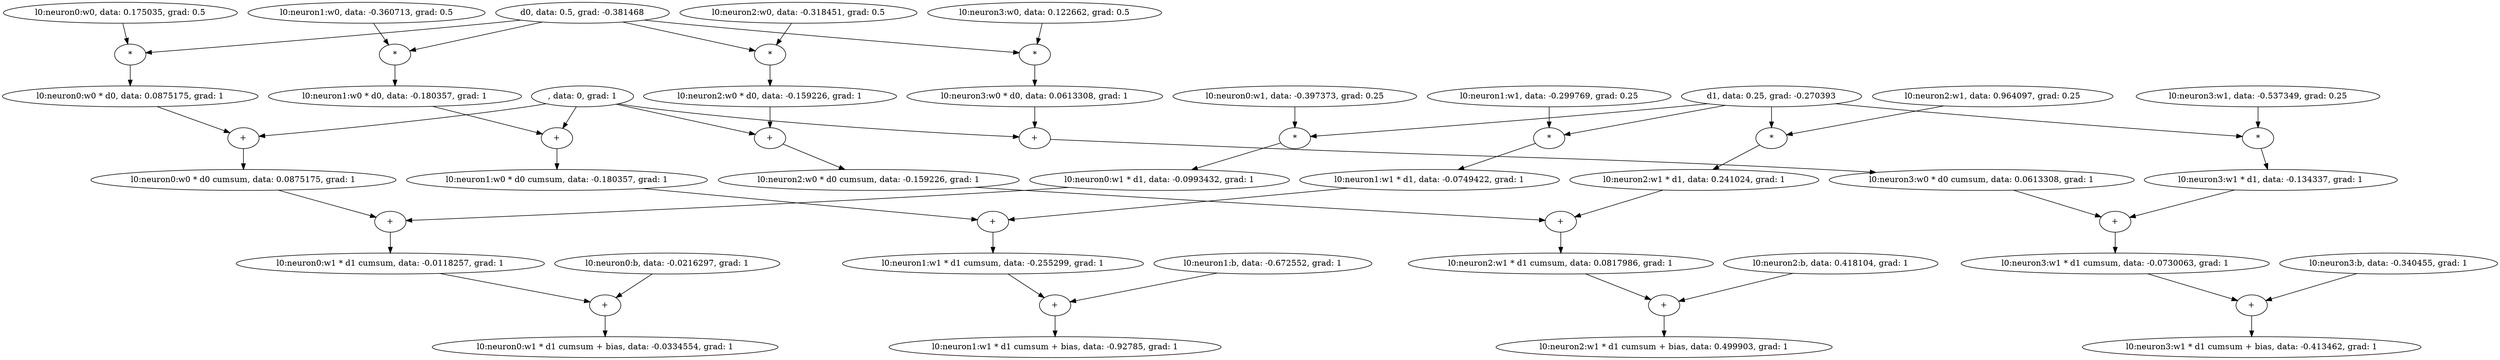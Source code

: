 digraph DAG {
    ", data: 0, grad: 1";
    "l0:neuron0:w0, data: 0.175035, grad: 0.5";
    "d0, data: 0.5, grad: -0.381468";
    "l0:neuron0:w0 * d0, data: 0.0875175, grad: 1";
    "l0:neuron0:w0 * d0:*" [label="*"];
    "l0:neuron0:w0 * d0 cumsum, data: 0.0875175, grad: 1";
    "l0:neuron0:w0 * d0 cumsum:+" [label="+"];
    "l0:neuron0:w1, data: -0.397373, grad: 0.25";
    "d1, data: 0.25, grad: -0.270393";
    "l0:neuron0:w1 * d1, data: -0.0993432, grad: 1";
    "l0:neuron0:w1 * d1:*" [label="*"];
    "l0:neuron0:w1 * d1 cumsum, data: -0.0118257, grad: 1";
    "l0:neuron0:w1 * d1 cumsum:+" [label="+"];
    "l0:neuron0:b, data: -0.0216297, grad: 1";
    "l0:neuron0:w1 * d1 cumsum + bias, data: -0.0334554, grad: 1";
    "l0:neuron0:w1 * d1 cumsum + bias:+" [label="+"];
    ", data: 0, grad: 1";
    "l0:neuron1:w0, data: -0.360713, grad: 0.5";
    "d0, data: 0.5, grad: -0.381468";
    "l0:neuron1:w0 * d0, data: -0.180357, grad: 1";
    "l0:neuron1:w0 * d0:*" [label="*"];
    "l0:neuron1:w0 * d0 cumsum, data: -0.180357, grad: 1";
    "l0:neuron1:w0 * d0 cumsum:+" [label="+"];
    "l0:neuron1:w1, data: -0.299769, grad: 0.25";
    "d1, data: 0.25, grad: -0.270393";
    "l0:neuron1:w1 * d1, data: -0.0749422, grad: 1";
    "l0:neuron1:w1 * d1:*" [label="*"];
    "l0:neuron1:w1 * d1 cumsum, data: -0.255299, grad: 1";
    "l0:neuron1:w1 * d1 cumsum:+" [label="+"];
    "l0:neuron1:b, data: -0.672552, grad: 1";
    "l0:neuron1:w1 * d1 cumsum + bias, data: -0.92785, grad: 1";
    "l0:neuron1:w1 * d1 cumsum + bias:+" [label="+"];
    ", data: 0, grad: 1";
    "l0:neuron2:w0, data: -0.318451, grad: 0.5";
    "d0, data: 0.5, grad: -0.381468";
    "l0:neuron2:w0 * d0, data: -0.159226, grad: 1";
    "l0:neuron2:w0 * d0:*" [label="*"];
    "l0:neuron2:w0 * d0 cumsum, data: -0.159226, grad: 1";
    "l0:neuron2:w0 * d0 cumsum:+" [label="+"];
    "l0:neuron2:w1, data: 0.964097, grad: 0.25";
    "d1, data: 0.25, grad: -0.270393";
    "l0:neuron2:w1 * d1, data: 0.241024, grad: 1";
    "l0:neuron2:w1 * d1:*" [label="*"];
    "l0:neuron2:w1 * d1 cumsum, data: 0.0817986, grad: 1";
    "l0:neuron2:w1 * d1 cumsum:+" [label="+"];
    "l0:neuron2:b, data: 0.418104, grad: 1";
    "l0:neuron2:w1 * d1 cumsum + bias, data: 0.499903, grad: 1";
    "l0:neuron2:w1 * d1 cumsum + bias:+" [label="+"];
    ", data: 0, grad: 1";
    "l0:neuron3:w0, data: 0.122662, grad: 0.5";
    "d0, data: 0.5, grad: -0.381468";
    "l0:neuron3:w0 * d0, data: 0.0613308, grad: 1";
    "l0:neuron3:w0 * d0:*" [label="*"];
    "l0:neuron3:w0 * d0 cumsum, data: 0.0613308, grad: 1";
    "l0:neuron3:w0 * d0 cumsum:+" [label="+"];
    "l0:neuron3:w1, data: -0.537349, grad: 0.25";
    "d1, data: 0.25, grad: -0.270393";
    "l0:neuron3:w1 * d1, data: -0.134337, grad: 1";
    "l0:neuron3:w1 * d1:*" [label="*"];
    "l0:neuron3:w1 * d1 cumsum, data: -0.0730063, grad: 1";
    "l0:neuron3:w1 * d1 cumsum:+" [label="+"];
    "l0:neuron3:b, data: -0.340455, grad: 1";
    "l0:neuron3:w1 * d1 cumsum + bias, data: -0.413462, grad: 1";
    "l0:neuron3:w1 * d1 cumsum + bias:+" [label="+"];

    ", data: 0, grad: 1" -> "l0:neuron0:w0 * d0 cumsum:+";
    "l0:neuron0:w0, data: 0.175035, grad: 0.5" -> "l0:neuron0:w0 * d0:*";
    "d0, data: 0.5, grad: -0.381468" -> "l0:neuron0:w0 * d0:*";
    "l0:neuron0:w0 * d0:*" -> "l0:neuron0:w0 * d0, data: 0.0875175, grad: 1";
    "l0:neuron0:w0 * d0, data: 0.0875175, grad: 1" -> "l0:neuron0:w0 * d0 cumsum:+";
    "l0:neuron0:w0 * d0 cumsum:+" -> "l0:neuron0:w0 * d0 cumsum, data: 0.0875175, grad: 1";
    "l0:neuron0:w0 * d0 cumsum, data: 0.0875175, grad: 1" -> "l0:neuron0:w1 * d1 cumsum:+";
    "l0:neuron0:w1, data: -0.397373, grad: 0.25" -> "l0:neuron0:w1 * d1:*";
    "d1, data: 0.25, grad: -0.270393" -> "l0:neuron0:w1 * d1:*";
    "l0:neuron0:w1 * d1:*" -> "l0:neuron0:w1 * d1, data: -0.0993432, grad: 1";
    "l0:neuron0:w1 * d1, data: -0.0993432, grad: 1" -> "l0:neuron0:w1 * d1 cumsum:+";
    "l0:neuron0:w1 * d1 cumsum:+" -> "l0:neuron0:w1 * d1 cumsum, data: -0.0118257, grad: 1";
    "l0:neuron0:w1 * d1 cumsum, data: -0.0118257, grad: 1" -> "l0:neuron0:w1 * d1 cumsum + bias:+";
    "l0:neuron0:b, data: -0.0216297, grad: 1" -> "l0:neuron0:w1 * d1 cumsum + bias:+";
    "l0:neuron0:w1 * d1 cumsum + bias:+" -> "l0:neuron0:w1 * d1 cumsum + bias, data: -0.0334554, grad: 1";
    ", data: 0, grad: 1" -> "l0:neuron1:w0 * d0 cumsum:+";
    "l0:neuron1:w0, data: -0.360713, grad: 0.5" -> "l0:neuron1:w0 * d0:*";
    "d0, data: 0.5, grad: -0.381468" -> "l0:neuron1:w0 * d0:*";
    "l0:neuron1:w0 * d0:*" -> "l0:neuron1:w0 * d0, data: -0.180357, grad: 1";
    "l0:neuron1:w0 * d0, data: -0.180357, grad: 1" -> "l0:neuron1:w0 * d0 cumsum:+";
    "l0:neuron1:w0 * d0 cumsum:+" -> "l0:neuron1:w0 * d0 cumsum, data: -0.180357, grad: 1";
    "l0:neuron1:w0 * d0 cumsum, data: -0.180357, grad: 1" -> "l0:neuron1:w1 * d1 cumsum:+";
    "l0:neuron1:w1, data: -0.299769, grad: 0.25" -> "l0:neuron1:w1 * d1:*";
    "d1, data: 0.25, grad: -0.270393" -> "l0:neuron1:w1 * d1:*";
    "l0:neuron1:w1 * d1:*" -> "l0:neuron1:w1 * d1, data: -0.0749422, grad: 1";
    "l0:neuron1:w1 * d1, data: -0.0749422, grad: 1" -> "l0:neuron1:w1 * d1 cumsum:+";
    "l0:neuron1:w1 * d1 cumsum:+" -> "l0:neuron1:w1 * d1 cumsum, data: -0.255299, grad: 1";
    "l0:neuron1:w1 * d1 cumsum, data: -0.255299, grad: 1" -> "l0:neuron1:w1 * d1 cumsum + bias:+";
    "l0:neuron1:b, data: -0.672552, grad: 1" -> "l0:neuron1:w1 * d1 cumsum + bias:+";
    "l0:neuron1:w1 * d1 cumsum + bias:+" -> "l0:neuron1:w1 * d1 cumsum + bias, data: -0.92785, grad: 1";
    ", data: 0, grad: 1" -> "l0:neuron2:w0 * d0 cumsum:+";
    "l0:neuron2:w0, data: -0.318451, grad: 0.5" -> "l0:neuron2:w0 * d0:*";
    "d0, data: 0.5, grad: -0.381468" -> "l0:neuron2:w0 * d0:*";
    "l0:neuron2:w0 * d0:*" -> "l0:neuron2:w0 * d0, data: -0.159226, grad: 1";
    "l0:neuron2:w0 * d0, data: -0.159226, grad: 1" -> "l0:neuron2:w0 * d0 cumsum:+";
    "l0:neuron2:w0 * d0 cumsum:+" -> "l0:neuron2:w0 * d0 cumsum, data: -0.159226, grad: 1";
    "l0:neuron2:w0 * d0 cumsum, data: -0.159226, grad: 1" -> "l0:neuron2:w1 * d1 cumsum:+";
    "l0:neuron2:w1, data: 0.964097, grad: 0.25" -> "l0:neuron2:w1 * d1:*";
    "d1, data: 0.25, grad: -0.270393" -> "l0:neuron2:w1 * d1:*";
    "l0:neuron2:w1 * d1:*" -> "l0:neuron2:w1 * d1, data: 0.241024, grad: 1";
    "l0:neuron2:w1 * d1, data: 0.241024, grad: 1" -> "l0:neuron2:w1 * d1 cumsum:+";
    "l0:neuron2:w1 * d1 cumsum:+" -> "l0:neuron2:w1 * d1 cumsum, data: 0.0817986, grad: 1";
    "l0:neuron2:w1 * d1 cumsum, data: 0.0817986, grad: 1" -> "l0:neuron2:w1 * d1 cumsum + bias:+";
    "l0:neuron2:b, data: 0.418104, grad: 1" -> "l0:neuron2:w1 * d1 cumsum + bias:+";
    "l0:neuron2:w1 * d1 cumsum + bias:+" -> "l0:neuron2:w1 * d1 cumsum + bias, data: 0.499903, grad: 1";
    ", data: 0, grad: 1" -> "l0:neuron3:w0 * d0 cumsum:+";
    "l0:neuron3:w0, data: 0.122662, grad: 0.5" -> "l0:neuron3:w0 * d0:*";
    "d0, data: 0.5, grad: -0.381468" -> "l0:neuron3:w0 * d0:*";
    "l0:neuron3:w0 * d0:*" -> "l0:neuron3:w0 * d0, data: 0.0613308, grad: 1";
    "l0:neuron3:w0 * d0, data: 0.0613308, grad: 1" -> "l0:neuron3:w0 * d0 cumsum:+";
    "l0:neuron3:w0 * d0 cumsum:+" -> "l0:neuron3:w0 * d0 cumsum, data: 0.0613308, grad: 1";
    "l0:neuron3:w0 * d0 cumsum, data: 0.0613308, grad: 1" -> "l0:neuron3:w1 * d1 cumsum:+";
    "l0:neuron3:w1, data: -0.537349, grad: 0.25" -> "l0:neuron3:w1 * d1:*";
    "d1, data: 0.25, grad: -0.270393" -> "l0:neuron3:w1 * d1:*";
    "l0:neuron3:w1 * d1:*" -> "l0:neuron3:w1 * d1, data: -0.134337, grad: 1";
    "l0:neuron3:w1 * d1, data: -0.134337, grad: 1" -> "l0:neuron3:w1 * d1 cumsum:+";
    "l0:neuron3:w1 * d1 cumsum:+" -> "l0:neuron3:w1 * d1 cumsum, data: -0.0730063, grad: 1";
    "l0:neuron3:w1 * d1 cumsum, data: -0.0730063, grad: 1" -> "l0:neuron3:w1 * d1 cumsum + bias:+";
    "l0:neuron3:b, data: -0.340455, grad: 1" -> "l0:neuron3:w1 * d1 cumsum + bias:+";
    "l0:neuron3:w1 * d1 cumsum + bias:+" -> "l0:neuron3:w1 * d1 cumsum + bias, data: -0.413462, grad: 1";
}
